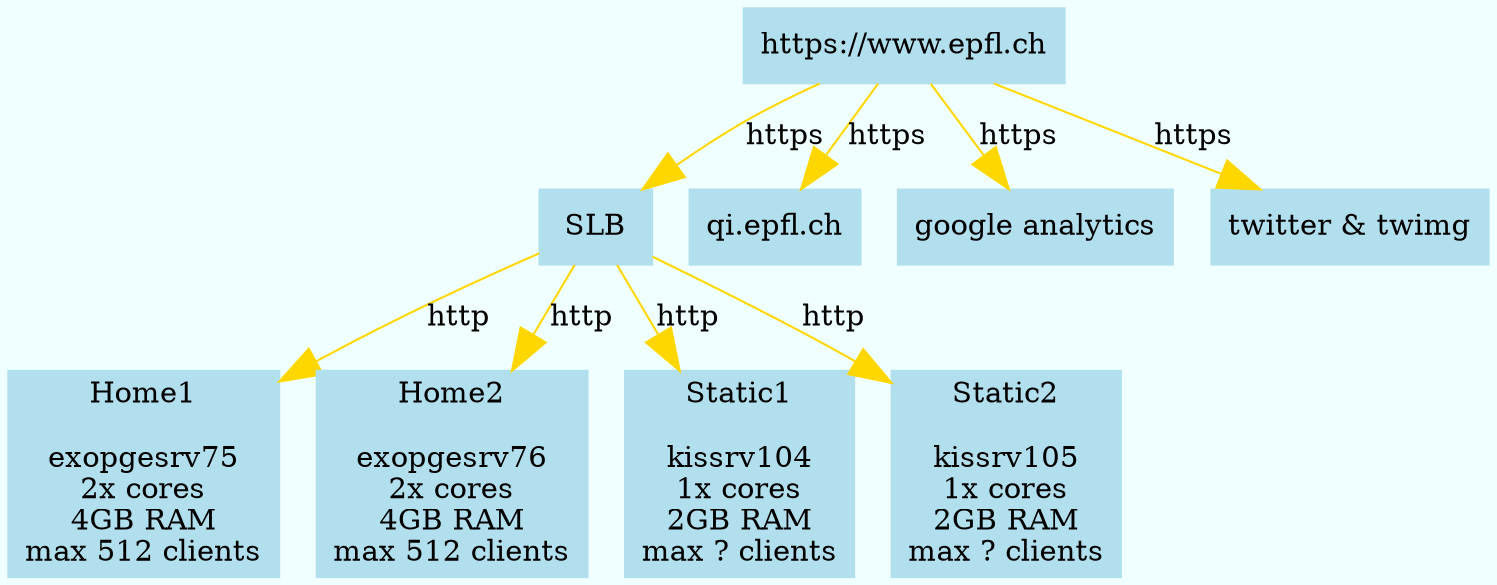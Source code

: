 digraph G {
        bgcolor=azure;
        node [shape=box, color=lightblue2, style=filled];
        edge [arrowsize=2, color=gold];
        www -> SLB [label="https"];
        SLB -> Home1 [label="http"];
        SLB -> Home2 [label="http"];
        SLB -> Static1 [label="http"];
        SLB -> Static2 [label="http"];
        www -> qi [label="https"];
        www -> google [label="https"];
        www -> twitter [label="https"];

        www [label="https://www.epfl.ch"];
        Home1 [label="Home1\n\nexopgesrv75\n2x cores\n4GB RAM\nmax 512 clients"];
        Home2 [label="Home2\n\nexopgesrv76\n2x cores\n4GB RAM\nmax 512 clients"];
        Static1 [label="Static1\n\nkissrv104\n1x cores\n2GB RAM\nmax ? clients"];
        Static2 [label="Static2\n\nkissrv105\n1x cores\n2GB RAM\nmax ? clients"];
        qi [label="qi.epfl.ch"];
        twitter [label="twitter & twimg"];
        google [label="google analytics"];
}

